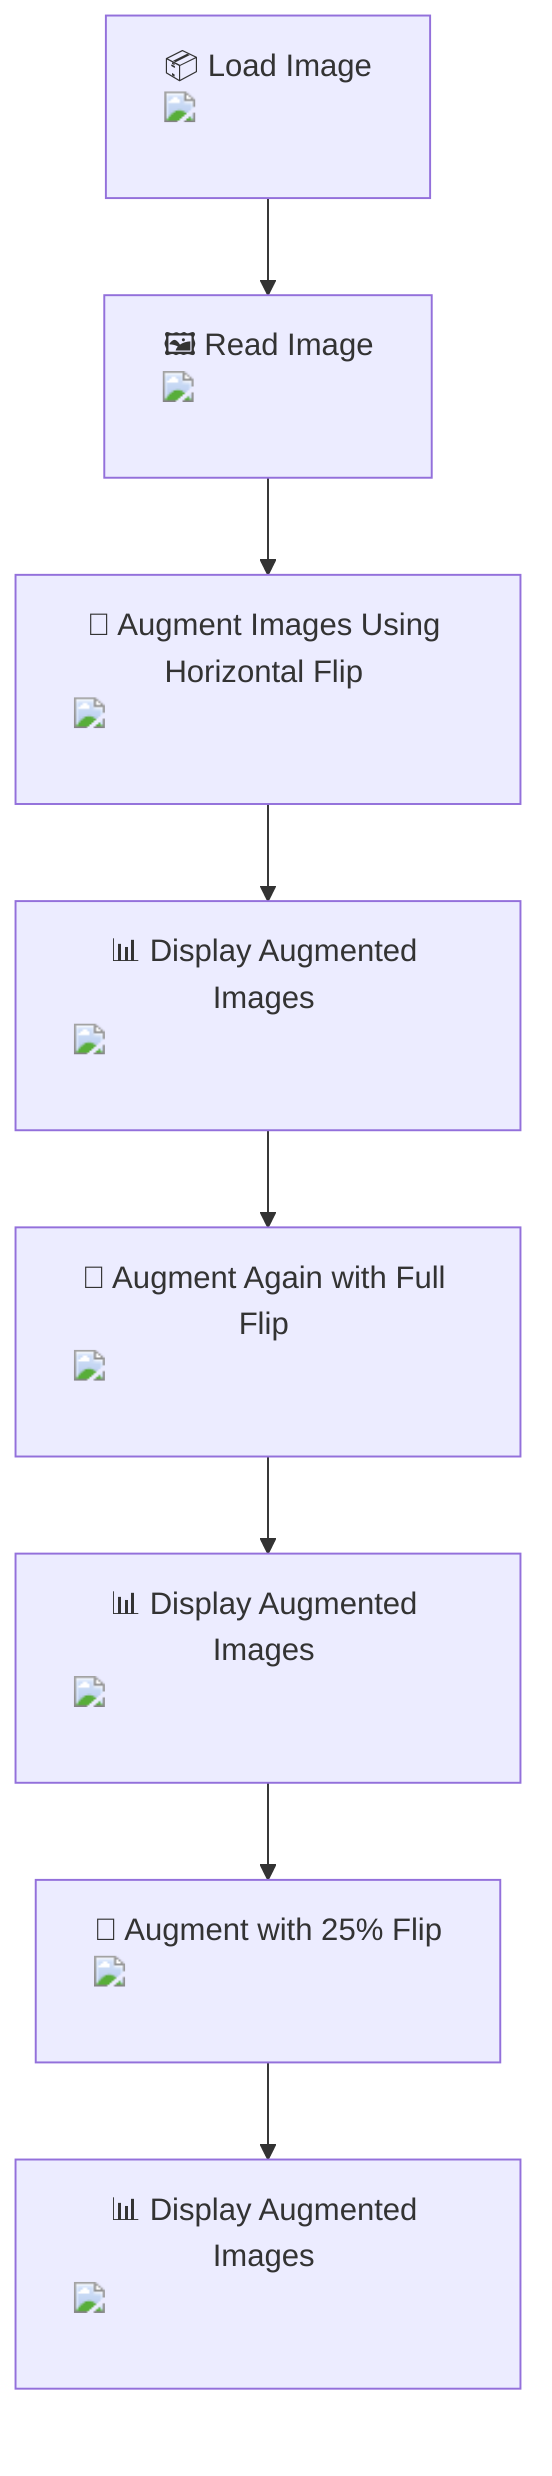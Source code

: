 graph TD;
    A["📦 Load Image <img src='file.svg'/> <br/>"] --> B["🖼️ Read Image <img src='image.svg'/> <br/>"];
    B --> C["🔄 Augment Images Using Horizontal Flip <img src='column_split.svg'/> <br/>"];
    C --> D["📊 Display Augmented Images <img src='barplot_template.svg'/> <br/>"];
    D --> C1["🔄 Augment Again with Full Flip <img src='column_split.svg'/> <br/>"];
    C1 --> D1["📊 Display Augmented Images <img src='barplot_template.svg'/> <br/>"];
    D1 --> C2["🔄 Augment with 25% Flip <img src='column_split.svg'/> <br/>"];
    C2 --> D2["📊 Display Augmented Images <img src='barplot_template.svg'/> <br/>"];